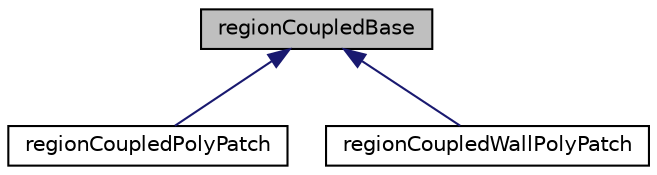 digraph "regionCoupledBase"
{
  bgcolor="transparent";
  edge [fontname="Helvetica",fontsize="10",labelfontname="Helvetica",labelfontsize="10"];
  node [fontname="Helvetica",fontsize="10",shape=record];
  Node1 [label="regionCoupledBase",height=0.2,width=0.4,color="black", fillcolor="grey75", style="filled", fontcolor="black"];
  Node1 -> Node2 [dir="back",color="midnightblue",fontsize="10",style="solid",fontname="Helvetica"];
  Node2 [label="regionCoupledPolyPatch",height=0.2,width=0.4,color="black",URL="$a02172.html",tooltip="Region coupled polyPatch. "];
  Node1 -> Node3 [dir="back",color="midnightblue",fontsize="10",style="solid",fontname="Helvetica"];
  Node3 [label="regionCoupledWallPolyPatch",height=0.2,width=0.4,color="black",URL="$a02177.html",tooltip="regionCoupledWall "];
}
